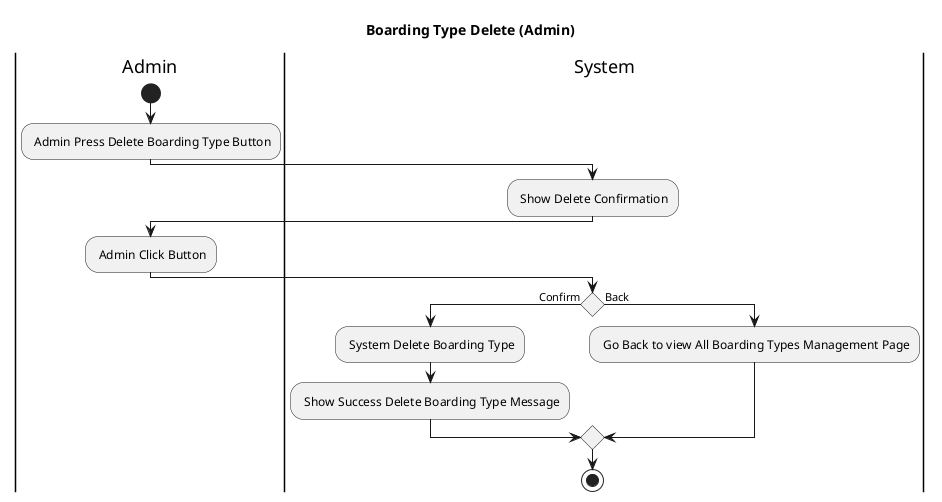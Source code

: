 @startuml
title Boarding Type Delete (Admin)
|Admin|
start 
    : Admin Press Delete Boarding Type Button;
|System|
    : Show Delete Confirmation;
|Admin|
    : Admin Click Button;
|System|
If () then (Confirm)
    : System Delete Boarding Type;
    : Show Success Delete Boarding Type Message;
else (Back)
    : Go Back to view All Boarding Types Management Page;
endif
stop
@enduml